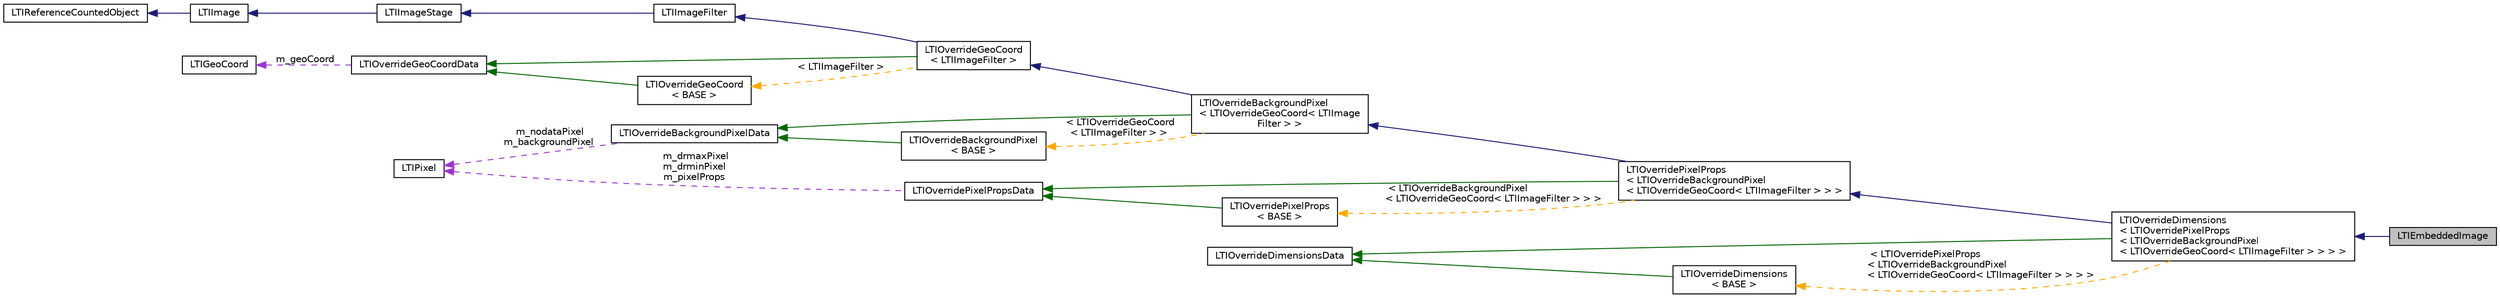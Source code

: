 digraph "LTIEmbeddedImage"
{
  bgcolor="transparent";
  edge [fontname="Helvetica",fontsize="10",labelfontname="Helvetica",labelfontsize="10"];
  node [fontname="Helvetica",fontsize="10",shape=record];
  rankdir="LR";
  Node1 [label="LTIEmbeddedImage",height=0.2,width=0.4,color="black", fillcolor="grey75", style="filled" fontcolor="black"];
  Node2 -> Node1 [dir="back",color="midnightblue",fontsize="10",style="solid",fontname="Helvetica"];
  Node2 [label="LTIOverrideDimensions\l\< LTIOverridePixelProps\l\< LTIOverrideBackgroundPixel\l\< LTIOverrideGeoCoord\< LTIImageFilter \> \> \> \>",height=0.2,width=0.4,color="black",URL="$a00079.html"];
  Node3 -> Node2 [dir="back",color="midnightblue",fontsize="10",style="solid",fontname="Helvetica"];
  Node3 [label="LTIOverridePixelProps\l\< LTIOverrideBackgroundPixel\l\< LTIOverrideGeoCoord\< LTIImageFilter \> \> \>",height=0.2,width=0.4,color="black",URL="$a00091.html"];
  Node4 -> Node3 [dir="back",color="midnightblue",fontsize="10",style="solid",fontname="Helvetica"];
  Node4 [label="LTIOverrideBackgroundPixel\l\< LTIOverrideGeoCoord\< LTIImage\lFilter \> \>",height=0.2,width=0.4,color="black",URL="$a00075.html"];
  Node5 -> Node4 [dir="back",color="midnightblue",fontsize="10",style="solid",fontname="Helvetica"];
  Node5 [label="LTIOverrideGeoCoord\l\< LTIImageFilter \>",height=0.2,width=0.4,color="black",URL="$a00081.html"];
  Node6 -> Node5 [dir="back",color="midnightblue",fontsize="10",style="solid",fontname="Helvetica"];
  Node6 [label="LTIImageFilter",height=0.2,width=0.4,color="black",URL="$a00053.html",tooltip="abstract class for implementing an image transform "];
  Node7 -> Node6 [dir="back",color="midnightblue",fontsize="10",style="solid",fontname="Helvetica"];
  Node7 [label="LTIImageStage",height=0.2,width=0.4,color="black",URL="$a00055.html",tooltip="abstract class for decoding from an image "];
  Node8 -> Node7 [dir="back",color="midnightblue",fontsize="10",style="solid",fontname="Helvetica"];
  Node8 [label="LTIImage",height=0.2,width=0.4,color="black",URL="$a00052.html",tooltip="abstract class representing an image "];
  Node9 -> Node8 [dir="back",color="midnightblue",fontsize="10",style="solid",fontname="Helvetica"];
  Node9 [label="LTIReferenceCountedObject",height=0.2,width=0.4,color="black",URL="$a00100.html",tooltip="LTIReferenceCountedObject is a base class for implementing reference counting. "];
  Node10 -> Node5 [dir="back",color="darkgreen",fontsize="10",style="solid",fontname="Helvetica"];
  Node10 [label="LTIOverrideGeoCoordData",height=0.2,width=0.4,color="black",URL="$a00082.html"];
  Node11 -> Node10 [dir="back",color="darkorchid3",fontsize="10",style="dashed",label=" m_geoCoord" ,fontname="Helvetica"];
  Node11 [label="LTIGeoCoord",height=0.2,width=0.4,color="black",URL="$a00045.html",tooltip="represents a geographic coordinate "];
  Node12 -> Node5 [dir="back",color="orange",fontsize="10",style="dashed",label=" \< LTIImageFilter \>" ,fontname="Helvetica"];
  Node12 [label="LTIOverrideGeoCoord\l\< BASE \>",height=0.2,width=0.4,color="black",URL="$a00081.html"];
  Node10 -> Node12 [dir="back",color="darkgreen",fontsize="10",style="solid",fontname="Helvetica"];
  Node13 -> Node4 [dir="back",color="darkgreen",fontsize="10",style="solid",fontname="Helvetica"];
  Node13 [label="LTIOverrideBackgroundPixelData",height=0.2,width=0.4,color="black",URL="$a00076.html"];
  Node14 -> Node13 [dir="back",color="darkorchid3",fontsize="10",style="dashed",label=" m_nodataPixel\nm_backgroundPixel" ,fontname="Helvetica"];
  Node14 [label="LTIPixel",height=0.2,width=0.4,color="black",URL="$a00095.html",tooltip="basic properties of a pixel "];
  Node15 -> Node4 [dir="back",color="orange",fontsize="10",style="dashed",label=" \< LTIOverrideGeoCoord\l\< LTIImageFilter \> \>" ,fontname="Helvetica"];
  Node15 [label="LTIOverrideBackgroundPixel\l\< BASE \>",height=0.2,width=0.4,color="black",URL="$a00075.html"];
  Node13 -> Node15 [dir="back",color="darkgreen",fontsize="10",style="solid",fontname="Helvetica"];
  Node16 -> Node3 [dir="back",color="darkgreen",fontsize="10",style="solid",fontname="Helvetica"];
  Node16 [label="LTIOverridePixelPropsData",height=0.2,width=0.4,color="black",URL="$a00092.html"];
  Node14 -> Node16 [dir="back",color="darkorchid3",fontsize="10",style="dashed",label=" m_drmaxPixel\nm_drminPixel\nm_pixelProps" ,fontname="Helvetica"];
  Node17 -> Node3 [dir="back",color="orange",fontsize="10",style="dashed",label=" \< LTIOverrideBackgroundPixel\l\< LTIOverrideGeoCoord\< LTIImageFilter \> \> \>" ,fontname="Helvetica"];
  Node17 [label="LTIOverridePixelProps\l\< BASE \>",height=0.2,width=0.4,color="black",URL="$a00091.html"];
  Node16 -> Node17 [dir="back",color="darkgreen",fontsize="10",style="solid",fontname="Helvetica"];
  Node18 -> Node2 [dir="back",color="darkgreen",fontsize="10",style="solid",fontname="Helvetica"];
  Node18 [label="LTIOverrideDimensionsData",height=0.2,width=0.4,color="black",URL="$a00080.html"];
  Node19 -> Node2 [dir="back",color="orange",fontsize="10",style="dashed",label=" \< LTIOverridePixelProps\l\< LTIOverrideBackgroundPixel\l\< LTIOverrideGeoCoord\< LTIImageFilter \> \> \> \>" ,fontname="Helvetica"];
  Node19 [label="LTIOverrideDimensions\l\< BASE \>",height=0.2,width=0.4,color="black",URL="$a00079.html"];
  Node18 -> Node19 [dir="back",color="darkgreen",fontsize="10",style="solid",fontname="Helvetica"];
}
